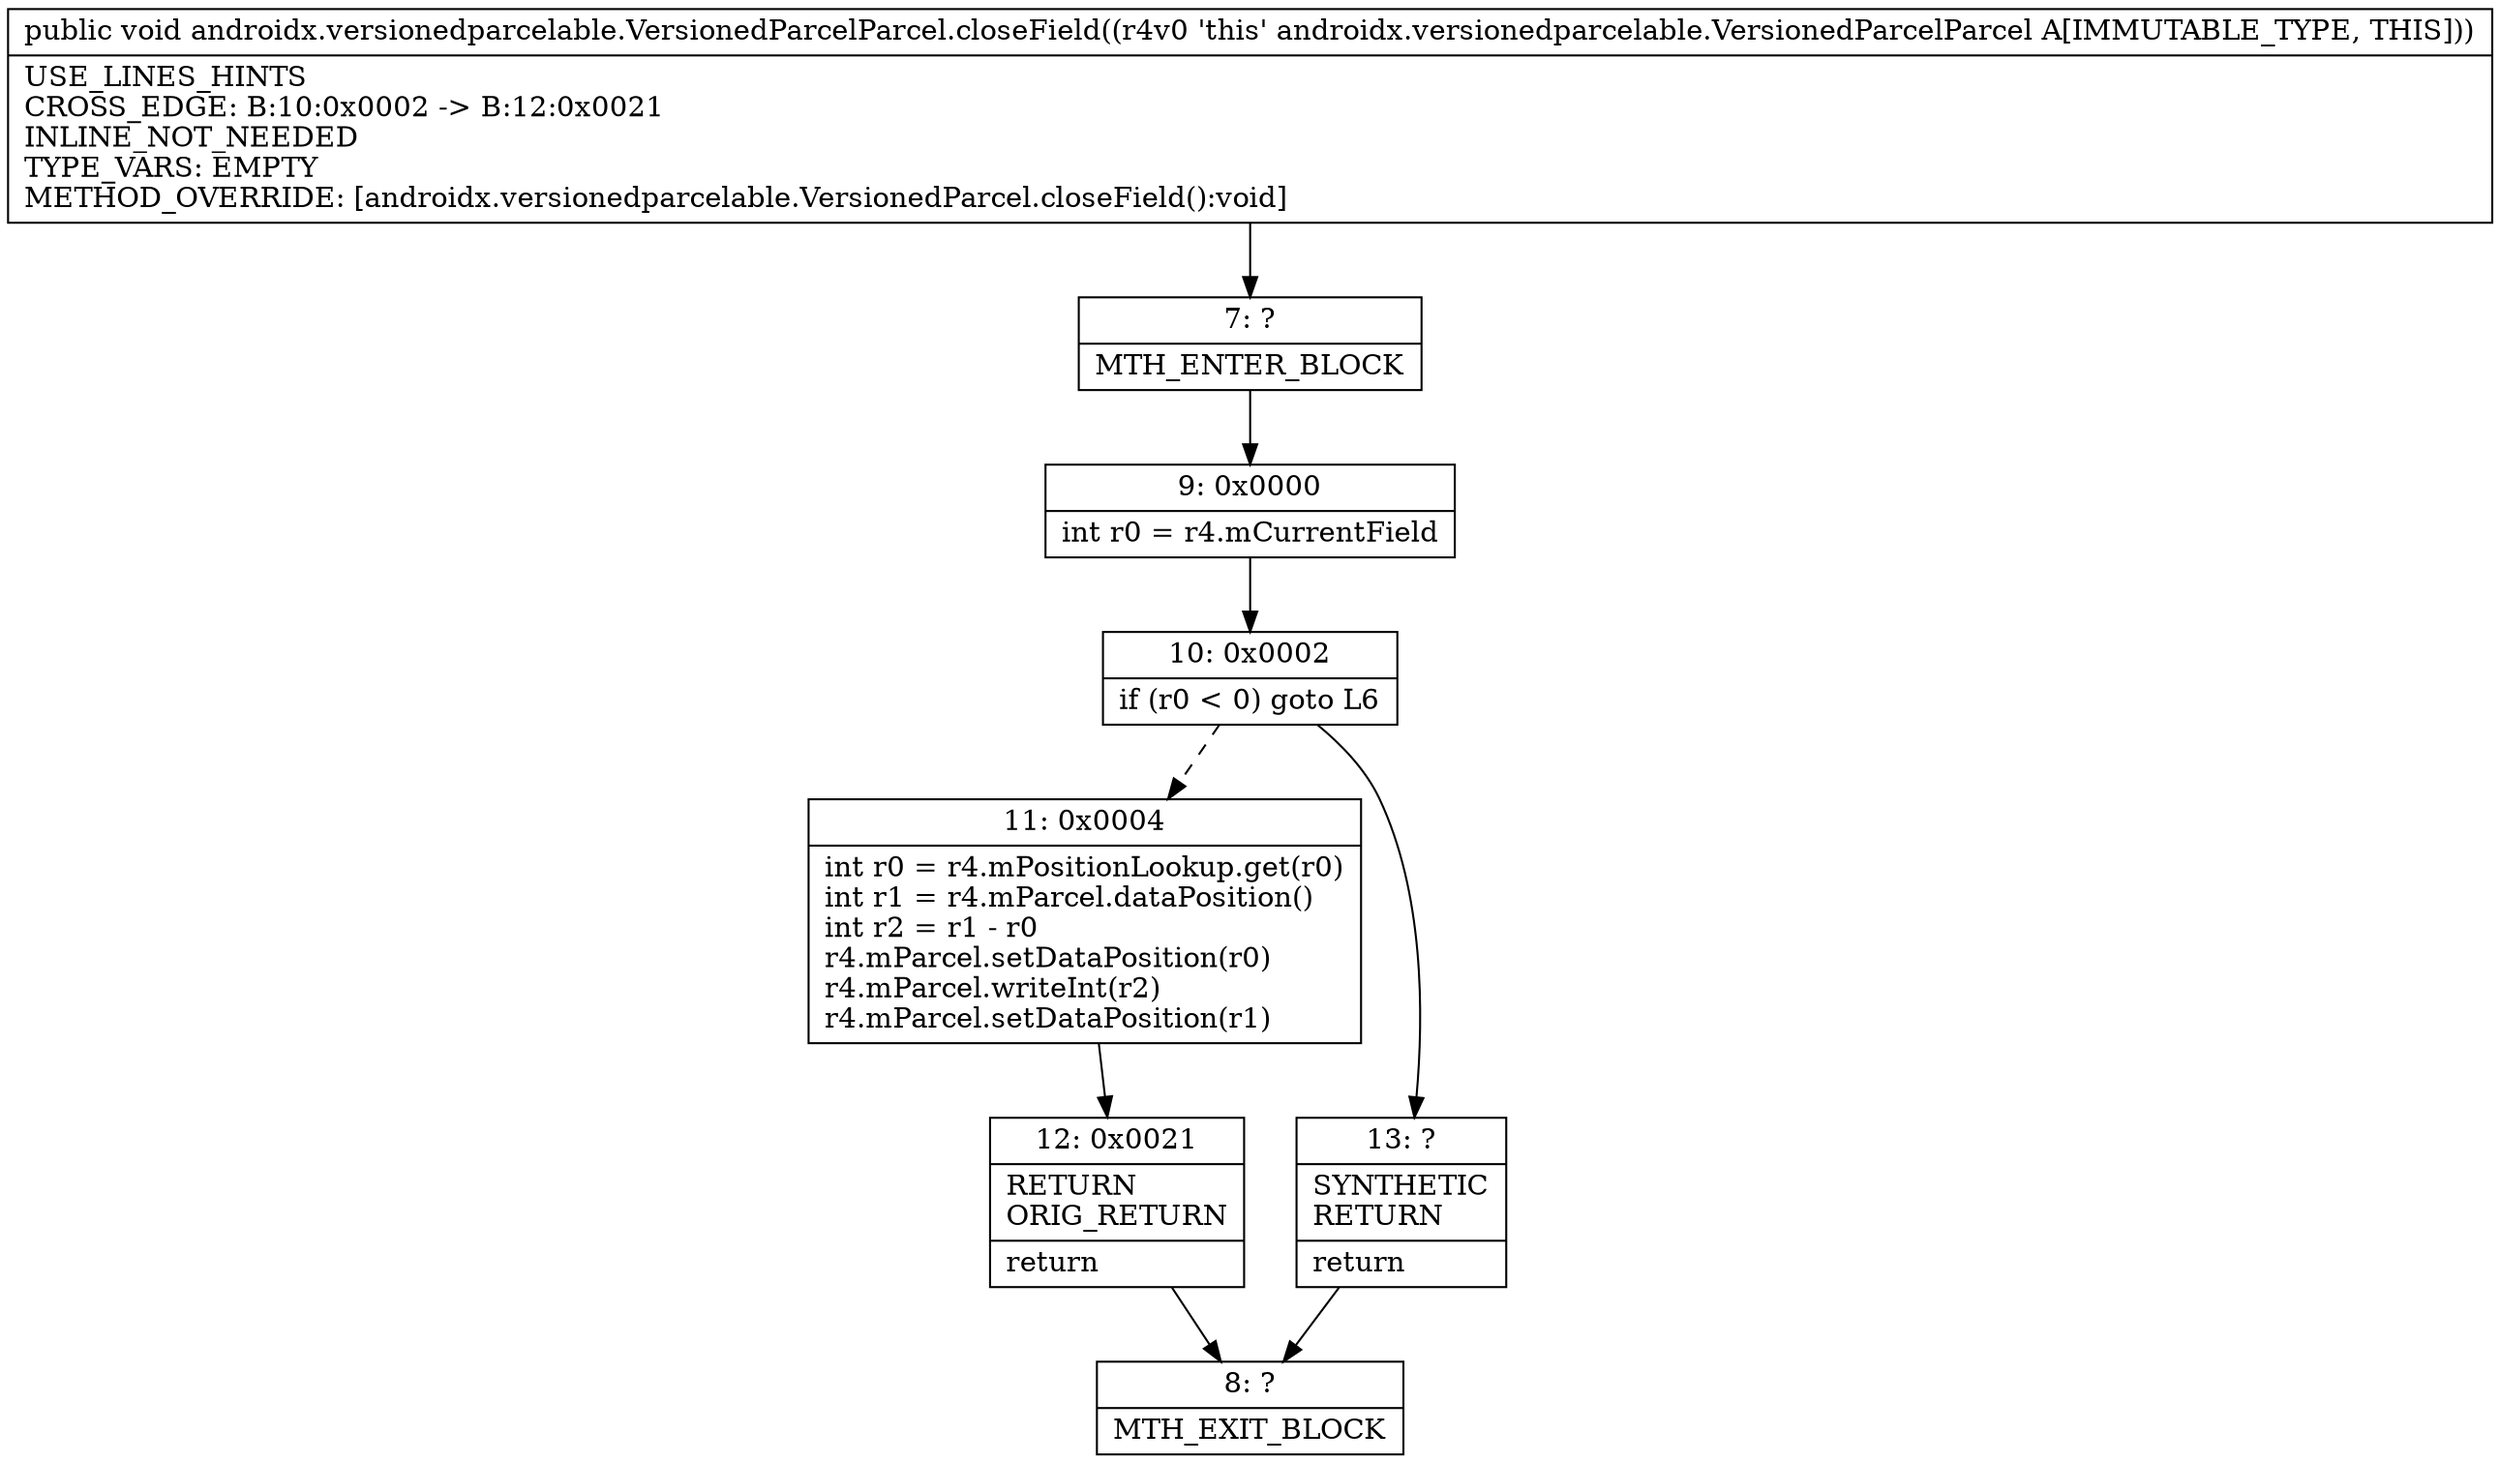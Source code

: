 digraph "CFG forandroidx.versionedparcelable.VersionedParcelParcel.closeField()V" {
Node_7 [shape=record,label="{7\:\ ?|MTH_ENTER_BLOCK\l}"];
Node_9 [shape=record,label="{9\:\ 0x0000|int r0 = r4.mCurrentField\l}"];
Node_10 [shape=record,label="{10\:\ 0x0002|if (r0 \< 0) goto L6\l}"];
Node_11 [shape=record,label="{11\:\ 0x0004|int r0 = r4.mPositionLookup.get(r0)\lint r1 = r4.mParcel.dataPosition()\lint r2 = r1 \- r0\lr4.mParcel.setDataPosition(r0)\lr4.mParcel.writeInt(r2)\lr4.mParcel.setDataPosition(r1)\l}"];
Node_12 [shape=record,label="{12\:\ 0x0021|RETURN\lORIG_RETURN\l|return\l}"];
Node_8 [shape=record,label="{8\:\ ?|MTH_EXIT_BLOCK\l}"];
Node_13 [shape=record,label="{13\:\ ?|SYNTHETIC\lRETURN\l|return\l}"];
MethodNode[shape=record,label="{public void androidx.versionedparcelable.VersionedParcelParcel.closeField((r4v0 'this' androidx.versionedparcelable.VersionedParcelParcel A[IMMUTABLE_TYPE, THIS]))  | USE_LINES_HINTS\lCROSS_EDGE: B:10:0x0002 \-\> B:12:0x0021\lINLINE_NOT_NEEDED\lTYPE_VARS: EMPTY\lMETHOD_OVERRIDE: [androidx.versionedparcelable.VersionedParcel.closeField():void]\l}"];
MethodNode -> Node_7;Node_7 -> Node_9;
Node_9 -> Node_10;
Node_10 -> Node_11[style=dashed];
Node_10 -> Node_13;
Node_11 -> Node_12;
Node_12 -> Node_8;
Node_13 -> Node_8;
}

